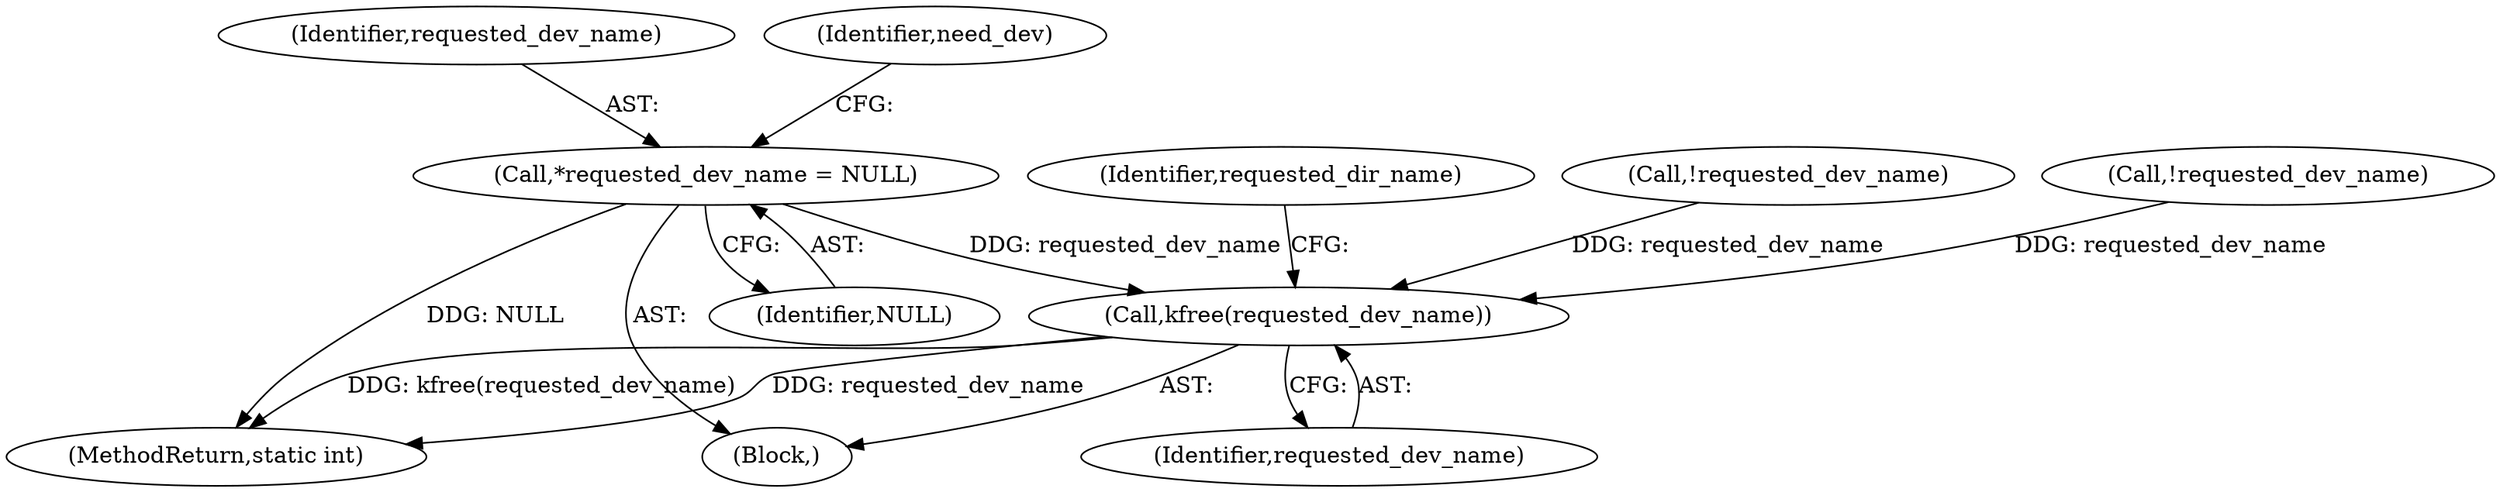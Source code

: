 digraph "0_linux_4e78c724d47e2342aa8fde61f6b8536f662f795f@pointer" {
"1000130" [label="(Call,*requested_dev_name = NULL)"];
"1000377" [label="(Call,kfree(requested_dev_name))"];
"1000115" [label="(Block,)"];
"1000389" [label="(MethodReturn,static int)"];
"1000377" [label="(Call,kfree(requested_dev_name))"];
"1000131" [label="(Identifier,requested_dev_name)"];
"1000380" [label="(Identifier,requested_dir_name)"];
"1000132" [label="(Identifier,NULL)"];
"1000378" [label="(Identifier,requested_dev_name)"];
"1000295" [label="(Call,!requested_dev_name)"];
"1000274" [label="(Call,!requested_dev_name)"];
"1000138" [label="(Identifier,need_dev)"];
"1000130" [label="(Call,*requested_dev_name = NULL)"];
"1000130" -> "1000115"  [label="AST: "];
"1000130" -> "1000132"  [label="CFG: "];
"1000131" -> "1000130"  [label="AST: "];
"1000132" -> "1000130"  [label="AST: "];
"1000138" -> "1000130"  [label="CFG: "];
"1000130" -> "1000389"  [label="DDG: NULL"];
"1000130" -> "1000377"  [label="DDG: requested_dev_name"];
"1000377" -> "1000115"  [label="AST: "];
"1000377" -> "1000378"  [label="CFG: "];
"1000378" -> "1000377"  [label="AST: "];
"1000380" -> "1000377"  [label="CFG: "];
"1000377" -> "1000389"  [label="DDG: kfree(requested_dev_name)"];
"1000377" -> "1000389"  [label="DDG: requested_dev_name"];
"1000274" -> "1000377"  [label="DDG: requested_dev_name"];
"1000295" -> "1000377"  [label="DDG: requested_dev_name"];
}
